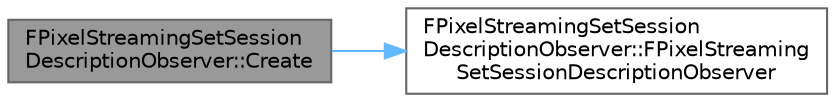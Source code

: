 digraph "FPixelStreamingSetSessionDescriptionObserver::Create"
{
 // INTERACTIVE_SVG=YES
 // LATEX_PDF_SIZE
  bgcolor="transparent";
  edge [fontname=Helvetica,fontsize=10,labelfontname=Helvetica,labelfontsize=10];
  node [fontname=Helvetica,fontsize=10,shape=box,height=0.2,width=0.4];
  rankdir="LR";
  Node1 [id="Node000001",label="FPixelStreamingSetSession\lDescriptionObserver::Create",height=0.2,width=0.4,color="gray40", fillcolor="grey60", style="filled", fontcolor="black",tooltip=" "];
  Node1 -> Node2 [id="edge1_Node000001_Node000002",color="steelblue1",style="solid",tooltip=" "];
  Node2 [id="Node000002",label="FPixelStreamingSetSession\lDescriptionObserver::FPixelStreaming\lSetSessionDescriptionObserver",height=0.2,width=0.4,color="grey40", fillcolor="white", style="filled",URL="$d0/d47/classFPixelStreamingSetSessionDescriptionObserver.html#a8f04b9682ef2df554e24eead339497b2",tooltip=" "];
}
